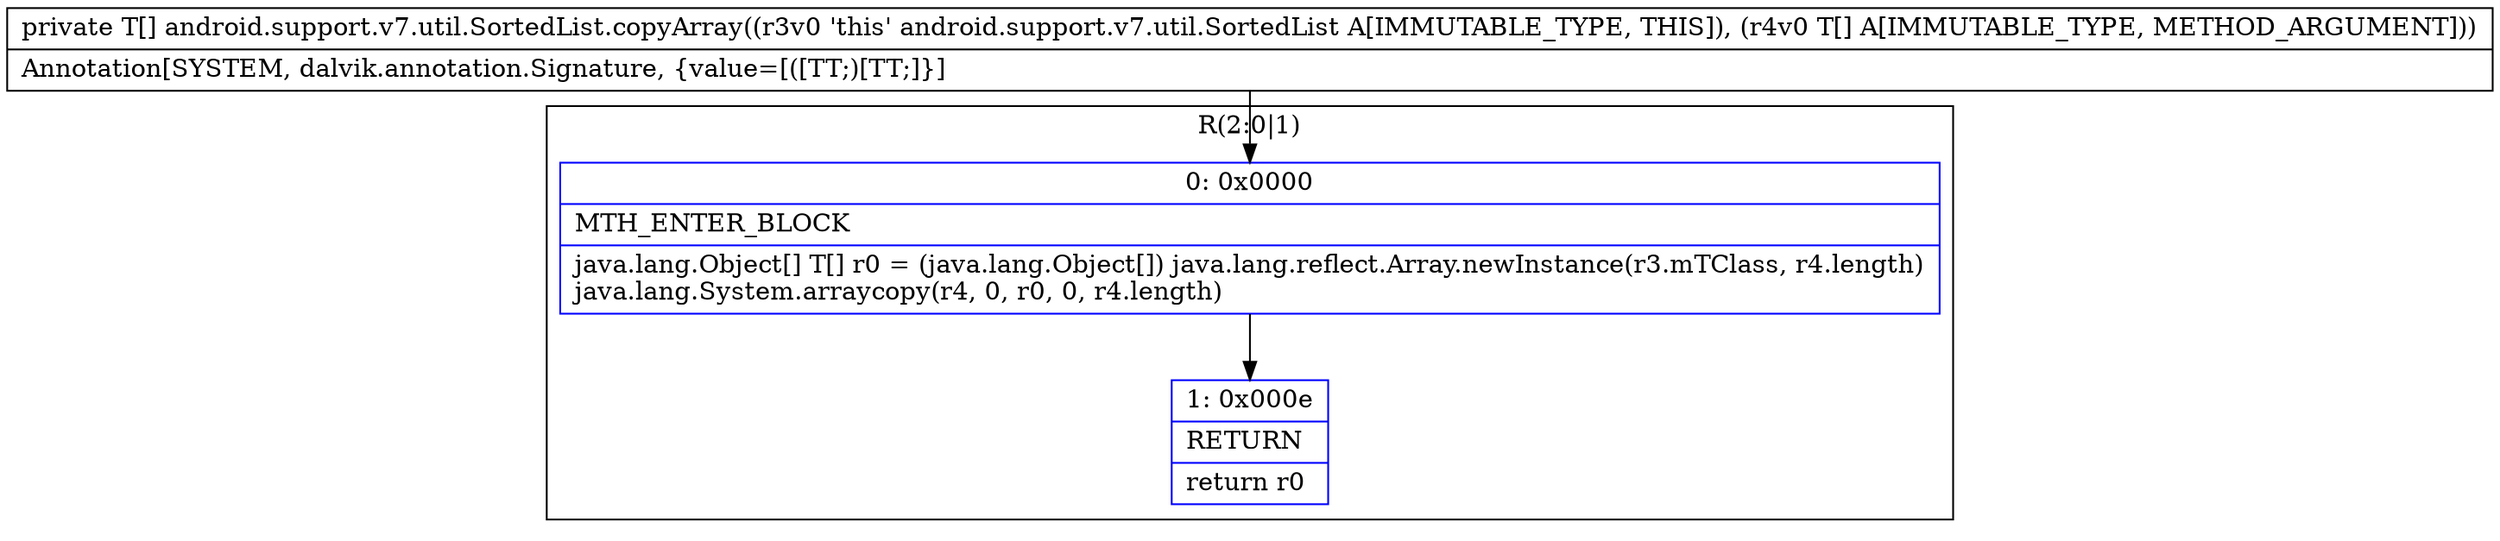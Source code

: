 digraph "CFG forandroid.support.v7.util.SortedList.copyArray([Ljava\/lang\/Object;)[Ljava\/lang\/Object;" {
subgraph cluster_Region_403695668 {
label = "R(2:0|1)";
node [shape=record,color=blue];
Node_0 [shape=record,label="{0\:\ 0x0000|MTH_ENTER_BLOCK\l|java.lang.Object[] T[] r0 = (java.lang.Object[]) java.lang.reflect.Array.newInstance(r3.mTClass, r4.length)\ljava.lang.System.arraycopy(r4, 0, r0, 0, r4.length)\l}"];
Node_1 [shape=record,label="{1\:\ 0x000e|RETURN\l|return r0\l}"];
}
MethodNode[shape=record,label="{private T[] android.support.v7.util.SortedList.copyArray((r3v0 'this' android.support.v7.util.SortedList A[IMMUTABLE_TYPE, THIS]), (r4v0 T[] A[IMMUTABLE_TYPE, METHOD_ARGUMENT]))  | Annotation[SYSTEM, dalvik.annotation.Signature, \{value=[([TT;)[TT;]\}]\l}"];
MethodNode -> Node_0;
Node_0 -> Node_1;
}

